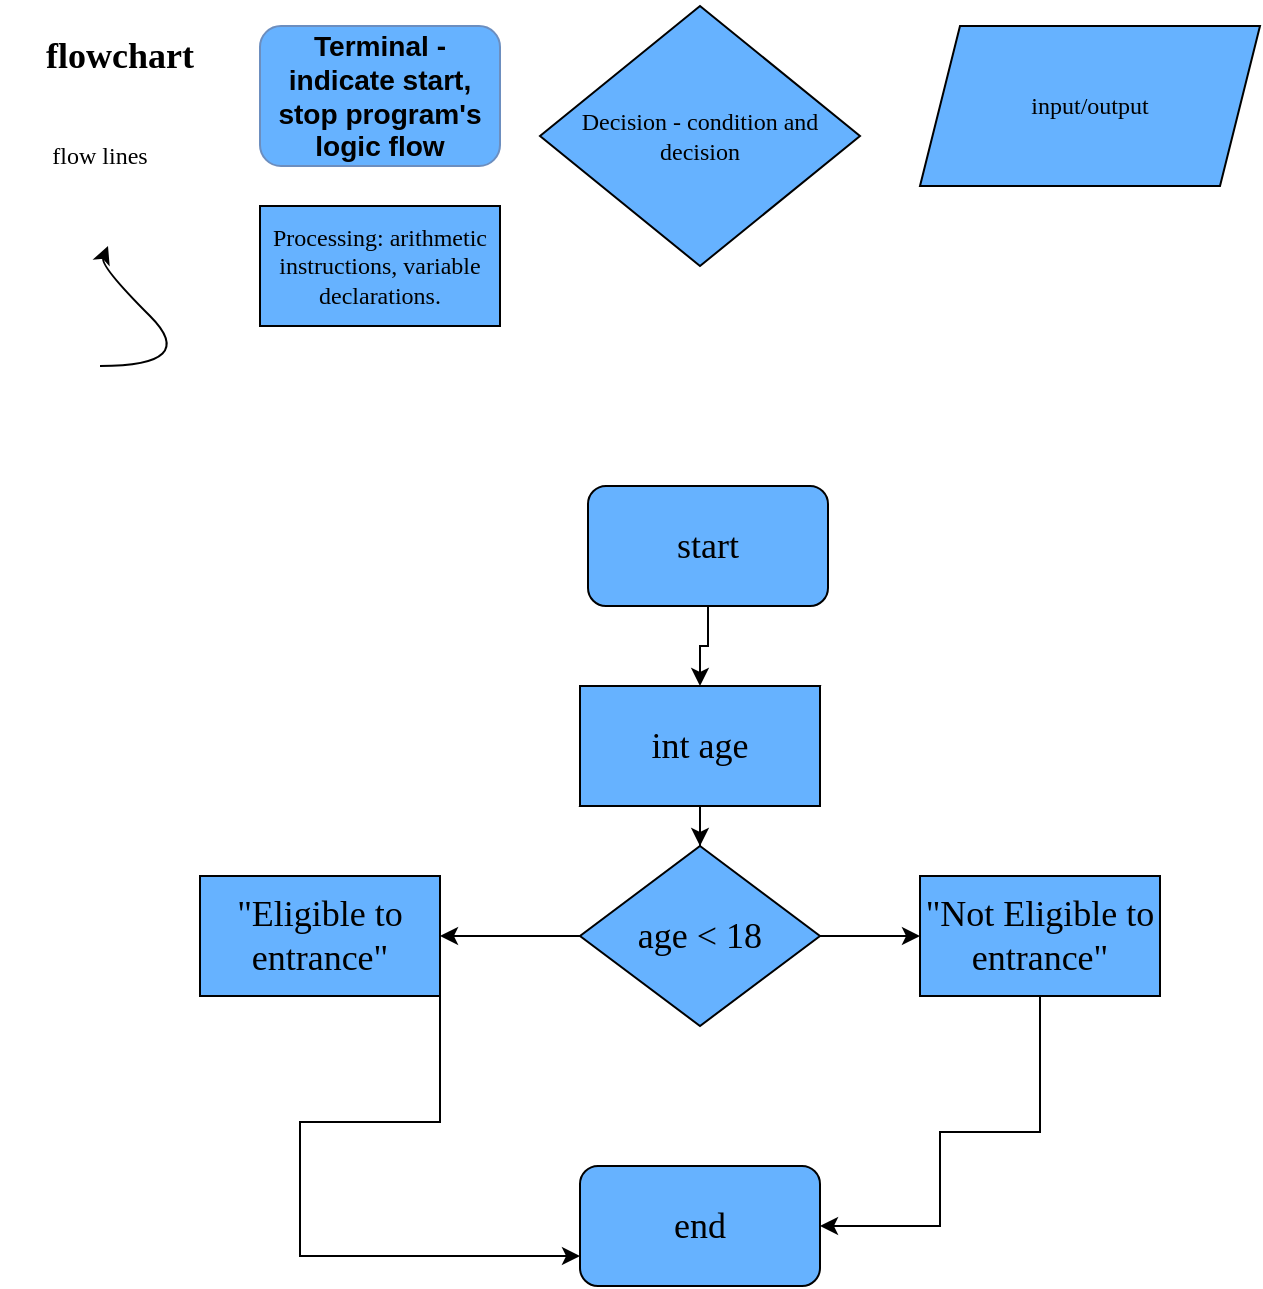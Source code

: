 <mxfile version="15.5.8" type="github"><diagram id="MPYaq8bh88d5ijKjHE6J" name="Page-1"><mxGraphModel dx="731" dy="1706" grid="1" gridSize="10" guides="1" tooltips="1" connect="1" arrows="1" fold="1" page="1" pageScale="1" pageWidth="827" pageHeight="1169" math="0" shadow="0"><root><mxCell id="0"/><mxCell id="1" parent="0"/><mxCell id="HeBhCPqEwdoHDxyXTb_r-2" value="&lt;h3&gt;Terminal - indicate start, stop program's logic flow&lt;/h3&gt;" style="rounded=1;whiteSpace=wrap;html=1;labelBackgroundColor=none;fillColor=#66B2FF;strokeColor=#6c8ebf;labelBorderColor=none;" parent="1" vertex="1"><mxGeometry x="130" y="10" width="120" height="70" as="geometry"/></mxCell><mxCell id="P3yS2X4mqmH1uwy3ES7Y-2" value="&lt;h2&gt;flowchart&lt;/h2&gt;" style="text;html=1;strokeColor=none;fillColor=none;align=center;verticalAlign=middle;whiteSpace=wrap;rounded=0;labelBackgroundColor=none;labelBorderColor=none;fontFamily=Tahoma;fontSize=12;" vertex="1" parent="1"><mxGeometry y="10" width="120" height="30" as="geometry"/></mxCell><mxCell id="P3yS2X4mqmH1uwy3ES7Y-3" value="Processing: arithmetic instructions, variable declarations." style="rounded=0;whiteSpace=wrap;html=1;labelBackgroundColor=none;labelBorderColor=none;fontFamily=Tahoma;fontSize=12;fillColor=#66B2FF;gradientColor=#66B2FF;" vertex="1" parent="1"><mxGeometry x="130" y="100" width="120" height="60" as="geometry"/></mxCell><mxCell id="P3yS2X4mqmH1uwy3ES7Y-4" value="Decision - condition and decision" style="rhombus;whiteSpace=wrap;html=1;labelBackgroundColor=none;labelBorderColor=none;fontFamily=Tahoma;fontSize=12;fillColor=#66B2FF;gradientColor=#66B2FF;" vertex="1" parent="1"><mxGeometry x="270" width="160" height="130" as="geometry"/></mxCell><mxCell id="P3yS2X4mqmH1uwy3ES7Y-5" value="input/output" style="shape=parallelogram;perimeter=parallelogramPerimeter;whiteSpace=wrap;html=1;fixedSize=1;labelBackgroundColor=none;labelBorderColor=none;fontFamily=Tahoma;fontSize=12;fillColor=#66B2FF;gradientColor=#66B2FF;" vertex="1" parent="1"><mxGeometry x="460" y="10" width="170" height="80" as="geometry"/></mxCell><mxCell id="P3yS2X4mqmH1uwy3ES7Y-6" value="" style="curved=1;endArrow=classic;html=1;rounded=0;fontFamily=Tahoma;fontSize=12;" edge="1" parent="1"><mxGeometry width="50" height="50" relative="1" as="geometry"><mxPoint x="50" y="180" as="sourcePoint"/><mxPoint x="54" y="120" as="targetPoint"/><Array as="points"><mxPoint x="100" y="180"/><mxPoint x="50" y="130"/></Array></mxGeometry></mxCell><mxCell id="P3yS2X4mqmH1uwy3ES7Y-9" value="flow lines" style="text;html=1;strokeColor=none;fillColor=none;align=center;verticalAlign=middle;whiteSpace=wrap;rounded=0;labelBackgroundColor=none;labelBorderColor=none;fontFamily=Tahoma;fontSize=12;" vertex="1" parent="1"><mxGeometry x="20" y="60" width="60" height="30" as="geometry"/></mxCell><mxCell id="P3yS2X4mqmH1uwy3ES7Y-18" style="edgeStyle=orthogonalEdgeStyle;rounded=0;orthogonalLoop=1;jettySize=auto;html=1;entryX=0.5;entryY=0;entryDx=0;entryDy=0;fontFamily=Tahoma;fontSize=18;" edge="1" parent="1" source="P3yS2X4mqmH1uwy3ES7Y-10" target="P3yS2X4mqmH1uwy3ES7Y-15"><mxGeometry relative="1" as="geometry"/></mxCell><mxCell id="P3yS2X4mqmH1uwy3ES7Y-10" value="start" style="rounded=1;whiteSpace=wrap;html=1;labelBackgroundColor=none;labelBorderColor=none;fontFamily=Tahoma;fontSize=18;fillColor=#66B2FF;gradientColor=none;" vertex="1" parent="1"><mxGeometry x="294" y="240" width="120" height="60" as="geometry"/></mxCell><mxCell id="P3yS2X4mqmH1uwy3ES7Y-11" value="int age" style="shape=parallelogram;perimeter=parallelogramPerimeter;whiteSpace=wrap;html=1;fixedSize=1;labelBackgroundColor=none;labelBorderColor=none;fontFamily=Tahoma;fontSize=18;fillColor=#66B2FF;gradientColor=none;" vertex="1" parent="1"><mxGeometry x="290" y="340" width="120" height="60" as="geometry"/></mxCell><mxCell id="P3yS2X4mqmH1uwy3ES7Y-24" style="edgeStyle=orthogonalEdgeStyle;rounded=0;orthogonalLoop=1;jettySize=auto;html=1;fontFamily=Tahoma;fontSize=18;entryX=1;entryY=0.5;entryDx=0;entryDy=0;" edge="1" parent="1" source="P3yS2X4mqmH1uwy3ES7Y-12" target="P3yS2X4mqmH1uwy3ES7Y-22"><mxGeometry relative="1" as="geometry"><mxPoint x="470" y="630" as="targetPoint"/><Array as="points"><mxPoint x="520" y="563"/><mxPoint x="470" y="563"/><mxPoint x="470" y="610"/></Array></mxGeometry></mxCell><mxCell id="P3yS2X4mqmH1uwy3ES7Y-12" value="&quot;Not Eligible to entrance&quot;" style="rounded=0;whiteSpace=wrap;html=1;labelBackgroundColor=none;labelBorderColor=none;fontFamily=Tahoma;fontSize=18;fillColor=#66B2FF;gradientColor=none;" vertex="1" parent="1"><mxGeometry x="460" y="435" width="120" height="60" as="geometry"/></mxCell><mxCell id="P3yS2X4mqmH1uwy3ES7Y-20" style="edgeStyle=orthogonalEdgeStyle;rounded=0;orthogonalLoop=1;jettySize=auto;html=1;entryX=1;entryY=0.5;entryDx=0;entryDy=0;fontFamily=Tahoma;fontSize=18;" edge="1" parent="1" source="P3yS2X4mqmH1uwy3ES7Y-13" target="P3yS2X4mqmH1uwy3ES7Y-16"><mxGeometry relative="1" as="geometry"/></mxCell><mxCell id="P3yS2X4mqmH1uwy3ES7Y-21" style="edgeStyle=orthogonalEdgeStyle;rounded=0;orthogonalLoop=1;jettySize=auto;html=1;fontFamily=Tahoma;fontSize=18;" edge="1" parent="1" source="P3yS2X4mqmH1uwy3ES7Y-13" target="P3yS2X4mqmH1uwy3ES7Y-12"><mxGeometry relative="1" as="geometry"/></mxCell><mxCell id="P3yS2X4mqmH1uwy3ES7Y-13" value="age &amp;lt; 18" style="rhombus;whiteSpace=wrap;html=1;labelBackgroundColor=none;labelBorderColor=none;fontFamily=Tahoma;fontSize=18;fillColor=#66B2FF;gradientColor=none;" vertex="1" parent="1"><mxGeometry x="290" y="420" width="120" height="90" as="geometry"/></mxCell><mxCell id="P3yS2X4mqmH1uwy3ES7Y-19" style="edgeStyle=orthogonalEdgeStyle;rounded=0;orthogonalLoop=1;jettySize=auto;html=1;fontFamily=Tahoma;fontSize=18;" edge="1" parent="1" source="P3yS2X4mqmH1uwy3ES7Y-15" target="P3yS2X4mqmH1uwy3ES7Y-13"><mxGeometry relative="1" as="geometry"/></mxCell><mxCell id="P3yS2X4mqmH1uwy3ES7Y-15" value="int age" style="rounded=0;whiteSpace=wrap;html=1;labelBackgroundColor=none;labelBorderColor=none;fontFamily=Tahoma;fontSize=18;fillColor=#66B2FF;gradientColor=none;align=center;" vertex="1" parent="1"><mxGeometry x="290" y="340" width="120" height="60" as="geometry"/></mxCell><mxCell id="P3yS2X4mqmH1uwy3ES7Y-23" style="edgeStyle=orthogonalEdgeStyle;rounded=0;orthogonalLoop=1;jettySize=auto;html=1;fontFamily=Tahoma;fontSize=18;entryX=0;entryY=0.75;entryDx=0;entryDy=0;" edge="1" parent="1" source="P3yS2X4mqmH1uwy3ES7Y-16" target="P3yS2X4mqmH1uwy3ES7Y-22"><mxGeometry relative="1" as="geometry"><mxPoint x="150" y="620" as="targetPoint"/><Array as="points"><mxPoint x="220" y="558"/><mxPoint x="150" y="558"/><mxPoint x="150" y="625"/></Array></mxGeometry></mxCell><mxCell id="P3yS2X4mqmH1uwy3ES7Y-16" value="&quot;Eligible to entrance&quot;" style="rounded=0;whiteSpace=wrap;html=1;labelBackgroundColor=none;labelBorderColor=none;fontFamily=Tahoma;fontSize=18;fillColor=#66B2FF;gradientColor=none;align=center;" vertex="1" parent="1"><mxGeometry x="100" y="435" width="120" height="60" as="geometry"/></mxCell><mxCell id="P3yS2X4mqmH1uwy3ES7Y-22" value="end" style="rounded=1;whiteSpace=wrap;html=1;labelBackgroundColor=none;labelBorderColor=none;fontFamily=Tahoma;fontSize=18;fillColor=#66B2FF;gradientColor=none;align=center;" vertex="1" parent="1"><mxGeometry x="290" y="580" width="120" height="60" as="geometry"/></mxCell></root></mxGraphModel></diagram></mxfile>